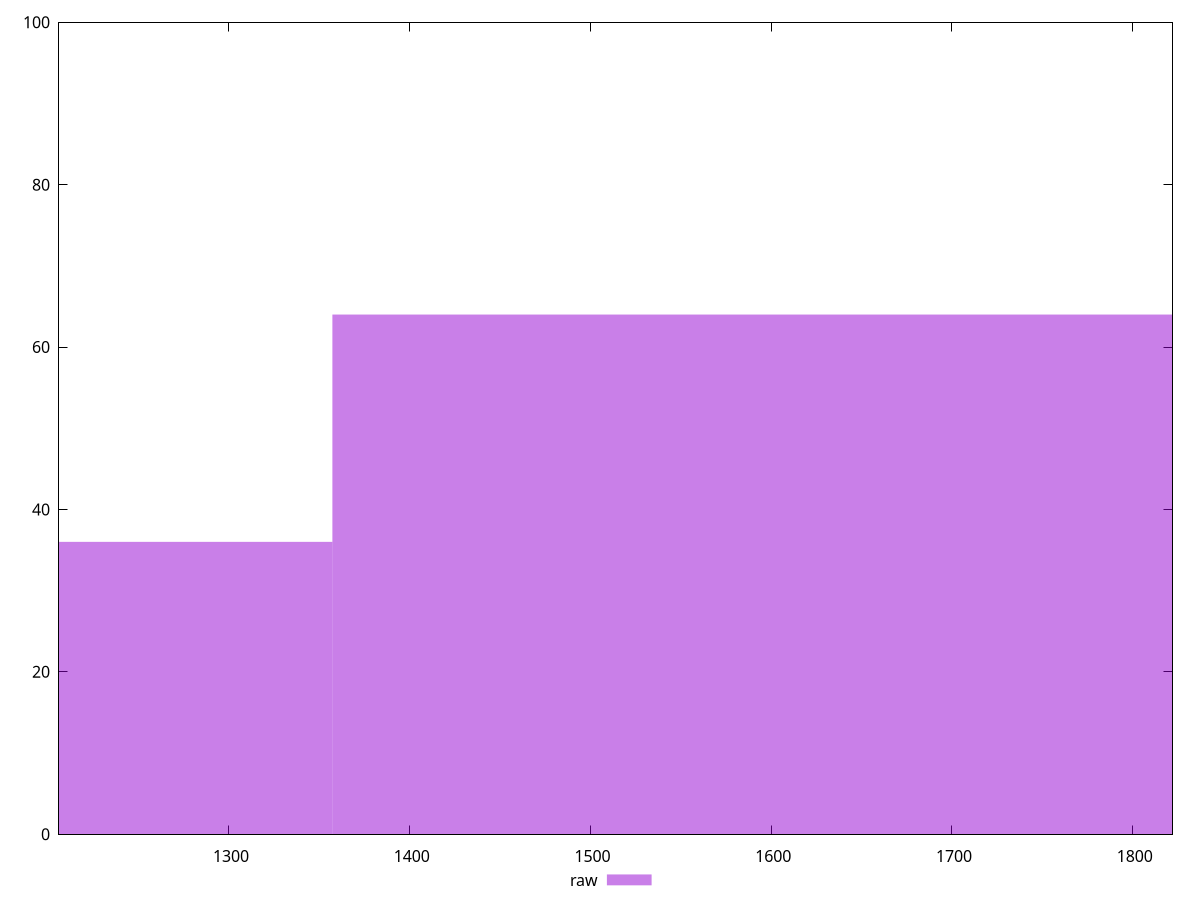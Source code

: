 reset

$raw <<EOF
1628.6895629897454 64
1085.7930419931636 36
EOF

set key outside below
set boxwidth 542.8965209965818
set xrange [1206:1822]
set yrange [0:100]
set trange [0:100]
set style fill transparent solid 0.5 noborder
set terminal svg size 640, 490 enhanced background rgb 'white'
set output "reports/report_00032_2021-02-25T10-28-15.087Z/uses-rel-preload/samples/music/raw/histogram.svg"

plot $raw title "raw" with boxes

reset

